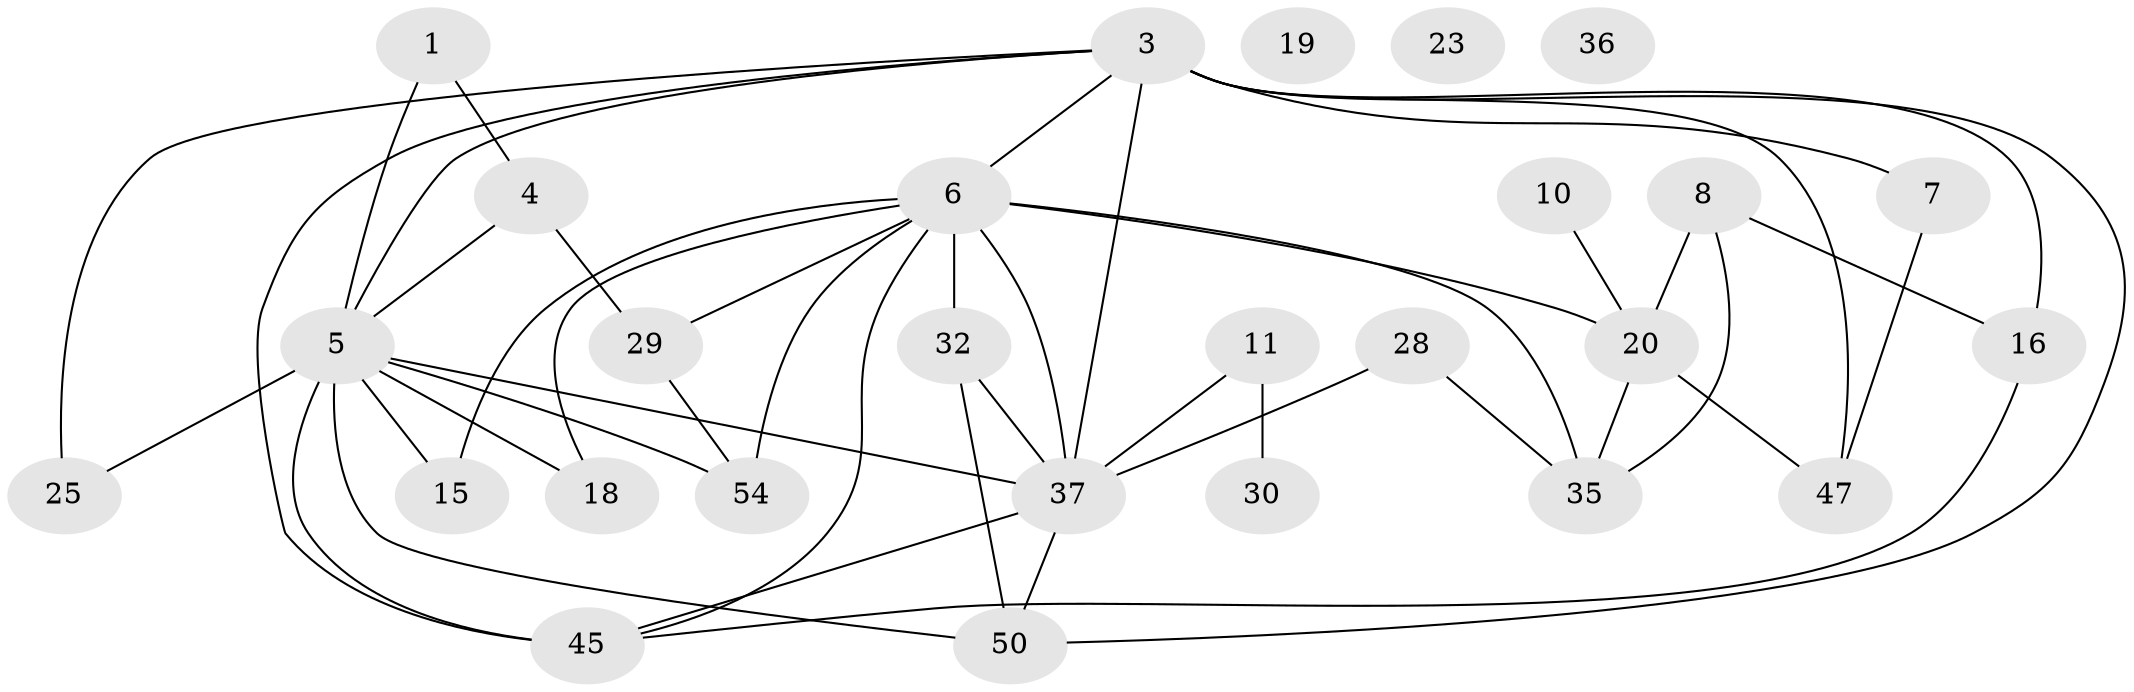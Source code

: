 // original degree distribution, {1: 0.09259259259259259, 3: 0.24074074074074073, 5: 0.07407407407407407, 4: 0.24074074074074073, 7: 0.05555555555555555, 2: 0.2037037037037037, 0: 0.05555555555555555, 9: 0.018518518518518517, 6: 0.018518518518518517}
// Generated by graph-tools (version 1.1) at 2025/12/03/09/25 04:12:53]
// undirected, 27 vertices, 46 edges
graph export_dot {
graph [start="1"]
  node [color=gray90,style=filled];
  1 [super="+2"];
  3 [super="+12"];
  4 [super="+13"];
  5 [super="+44+9"];
  6 [super="+31+38+27"];
  7;
  8;
  10;
  11 [super="+17"];
  15;
  16 [super="+53"];
  18 [super="+33"];
  19;
  20 [super="+34"];
  23;
  25;
  28;
  29;
  30;
  32 [super="+42"];
  35;
  36;
  37 [super="+41"];
  45 [super="+49"];
  47;
  50;
  54;
  1 -- 5;
  1 -- 4;
  3 -- 50;
  3 -- 6;
  3 -- 5 [weight=2];
  3 -- 37 [weight=2];
  3 -- 7 [weight=2];
  3 -- 45;
  3 -- 47;
  3 -- 16;
  3 -- 25;
  4 -- 29;
  4 -- 5;
  5 -- 50;
  5 -- 37 [weight=3];
  5 -- 15;
  5 -- 54;
  5 -- 25;
  5 -- 45 [weight=2];
  5 -- 18;
  6 -- 32;
  6 -- 37 [weight=3];
  6 -- 54;
  6 -- 18 [weight=2];
  6 -- 35;
  6 -- 45;
  6 -- 15;
  6 -- 29;
  6 -- 20;
  7 -- 47;
  8 -- 35;
  8 -- 16;
  8 -- 20;
  10 -- 20;
  11 -- 30;
  11 -- 37 [weight=2];
  16 -- 45;
  20 -- 35;
  20 -- 47;
  28 -- 35;
  28 -- 37;
  29 -- 54;
  32 -- 50;
  32 -- 37;
  37 -- 50;
  37 -- 45;
}
